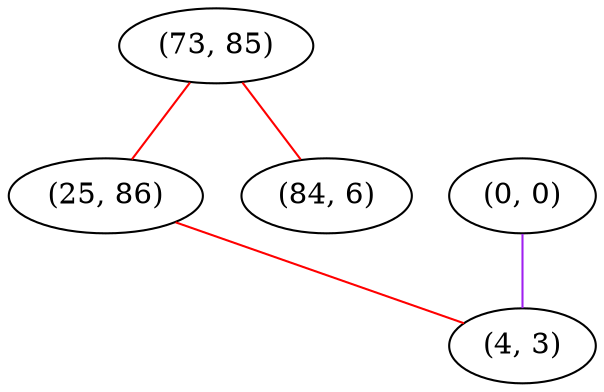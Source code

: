 graph "" {
"(73, 85)";
"(0, 0)";
"(25, 86)";
"(84, 6)";
"(4, 3)";
"(73, 85)" -- "(25, 86)"  [color=red, key=0, weight=1];
"(73, 85)" -- "(84, 6)"  [color=red, key=0, weight=1];
"(0, 0)" -- "(4, 3)"  [color=purple, key=0, weight=4];
"(25, 86)" -- "(4, 3)"  [color=red, key=0, weight=1];
}

